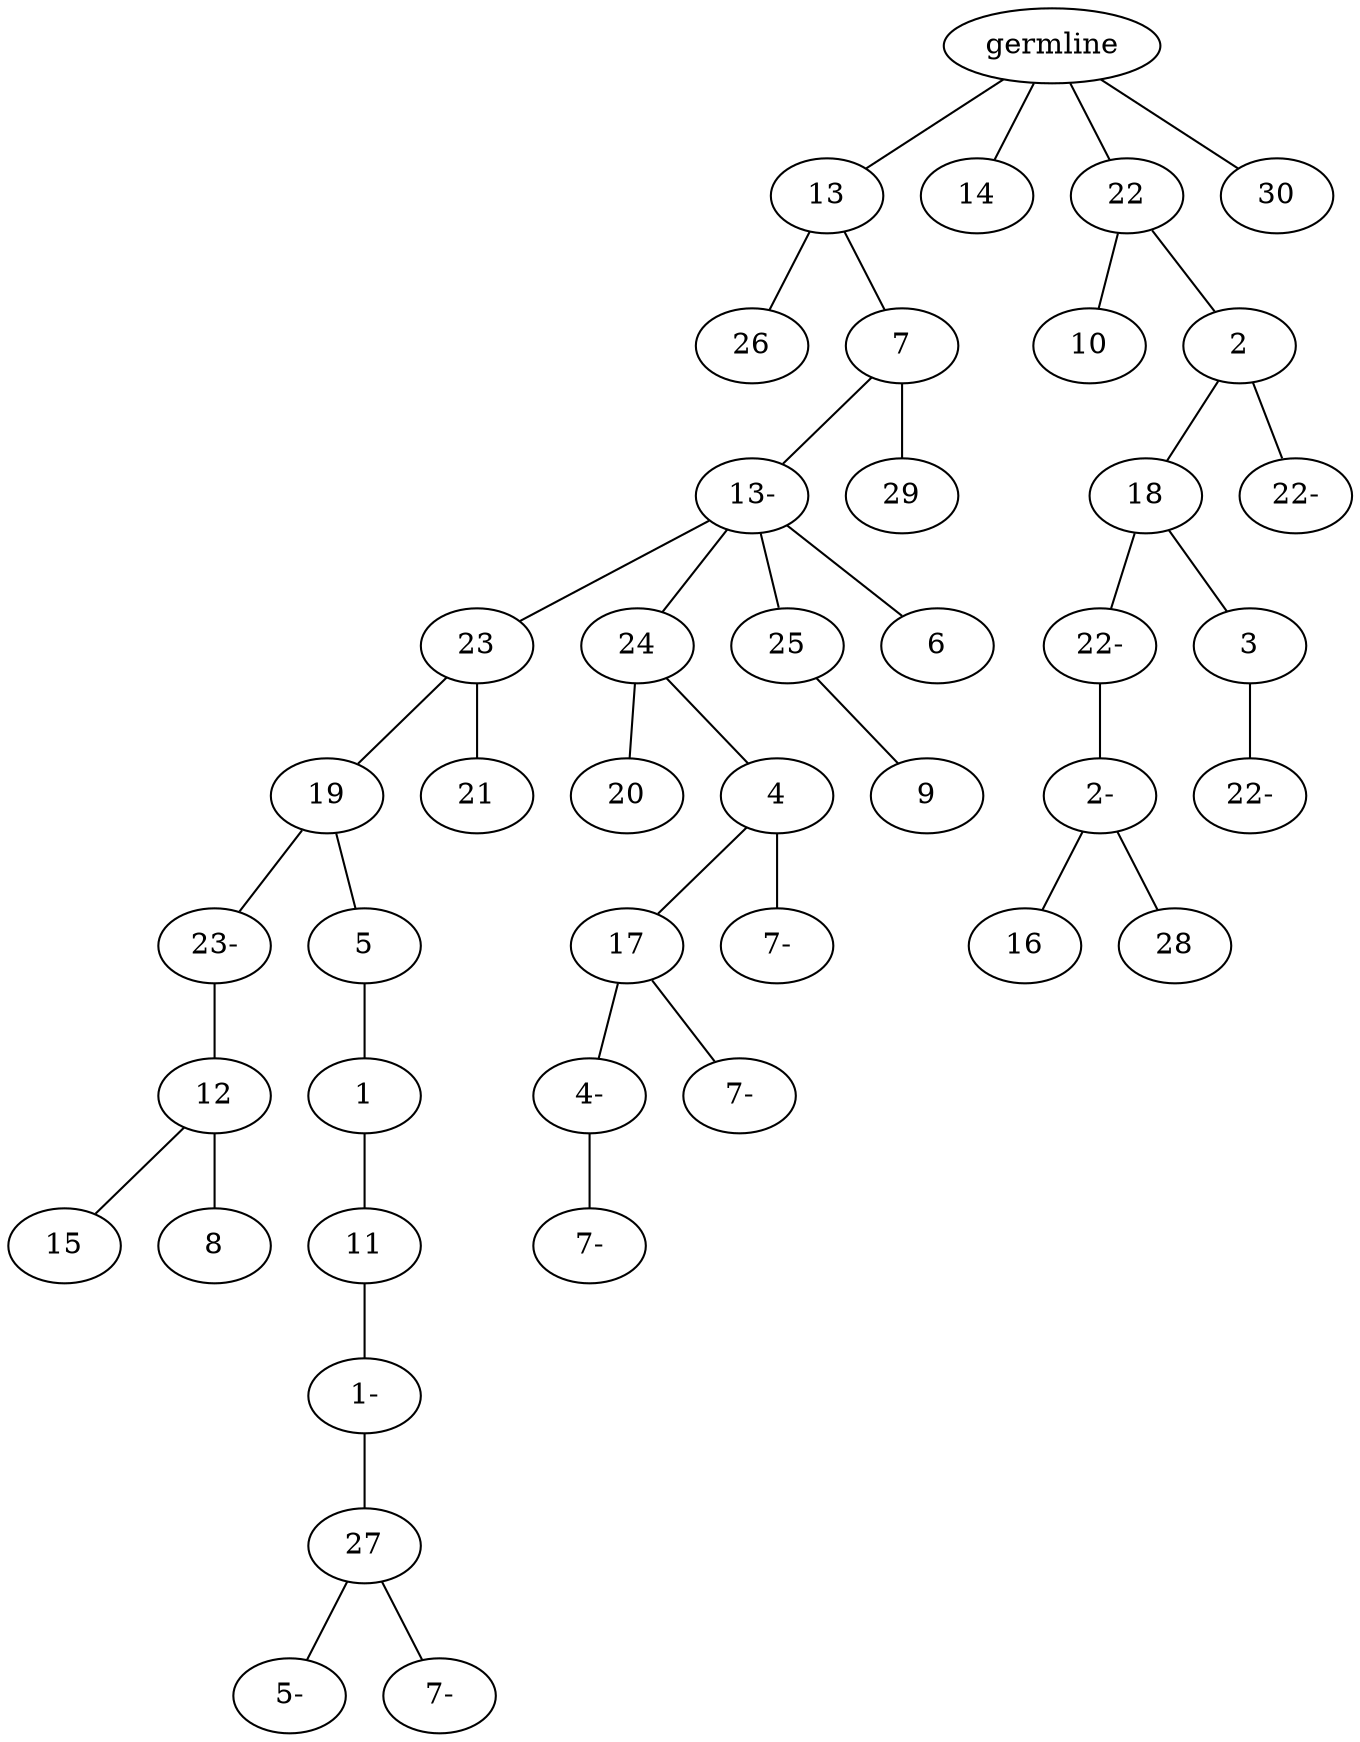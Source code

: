 graph tree {
    "139783326900384" [label="germline"];
    "139783326844480" [label="13"];
    "139783326845584" [label="26"];
    "139783326846256" [label="7"];
    "139783327282944" [label="13-"];
    "139783327283376" [label="23"];
    "139783327284864" [label="19"];
    "139783327284336" [label="23-"];
    "139783327281984" [label="12"];
    "139783327177264" [label="15"];
    "139783327175488" [label="8"];
    "139783327281744" [label="5"];
    "139783327283904" [label="1"];
    "139783327176880" [label="11"];
    "139783327175392" [label="1-"];
    "139783327203776" [label="27"];
    "139783327203728" [label="5-"];
    "139783327283232" [label="7-"];
    "139783327282224" [label="21"];
    "139783327284192" [label="24"];
    "139783327285008" [label="20"];
    "139783327284672" [label="4"];
    "139783327174768" [label="17"];
    "139783327205168" [label="4-"];
    "139783327204208" [label="7-"];
    "139783327203632" [label="7-"];
    "139783327174720" [label="7-"];
    "139783327284720" [label="25"];
    "139783327284960" [label="9"];
    "139783327284288" [label="6"];
    "139783327281456" [label="29"];
    "139783327285200" [label="14"];
    "139783327285104" [label="22"];
    "139783326846352" [label="10"];
    "139783326846592" [label="2"];
    "139783326846832" [label="18"];
    "139783326845152" [label="22-"];
    "139783326844768" [label="2-"];
    "139783326845440" [label="16"];
    "139783326843712" [label="28"];
    "139783326844720" [label="3"];
    "139783326846016" [label="22-"];
    "139783326846640" [label="22-"];
    "139783327285152" [label="30"];
    "139783326900384" -- "139783326844480";
    "139783326900384" -- "139783327285200";
    "139783326900384" -- "139783327285104";
    "139783326900384" -- "139783327285152";
    "139783326844480" -- "139783326845584";
    "139783326844480" -- "139783326846256";
    "139783326846256" -- "139783327282944";
    "139783326846256" -- "139783327281456";
    "139783327282944" -- "139783327283376";
    "139783327282944" -- "139783327284192";
    "139783327282944" -- "139783327284720";
    "139783327282944" -- "139783327284288";
    "139783327283376" -- "139783327284864";
    "139783327283376" -- "139783327282224";
    "139783327284864" -- "139783327284336";
    "139783327284864" -- "139783327281744";
    "139783327284336" -- "139783327281984";
    "139783327281984" -- "139783327177264";
    "139783327281984" -- "139783327175488";
    "139783327281744" -- "139783327283904";
    "139783327283904" -- "139783327176880";
    "139783327176880" -- "139783327175392";
    "139783327175392" -- "139783327203776";
    "139783327203776" -- "139783327203728";
    "139783327203776" -- "139783327283232";
    "139783327284192" -- "139783327285008";
    "139783327284192" -- "139783327284672";
    "139783327284672" -- "139783327174768";
    "139783327284672" -- "139783327174720";
    "139783327174768" -- "139783327205168";
    "139783327174768" -- "139783327203632";
    "139783327205168" -- "139783327204208";
    "139783327284720" -- "139783327284960";
    "139783327285104" -- "139783326846352";
    "139783327285104" -- "139783326846592";
    "139783326846592" -- "139783326846832";
    "139783326846592" -- "139783326846640";
    "139783326846832" -- "139783326845152";
    "139783326846832" -- "139783326844720";
    "139783326845152" -- "139783326844768";
    "139783326844768" -- "139783326845440";
    "139783326844768" -- "139783326843712";
    "139783326844720" -- "139783326846016";
}
